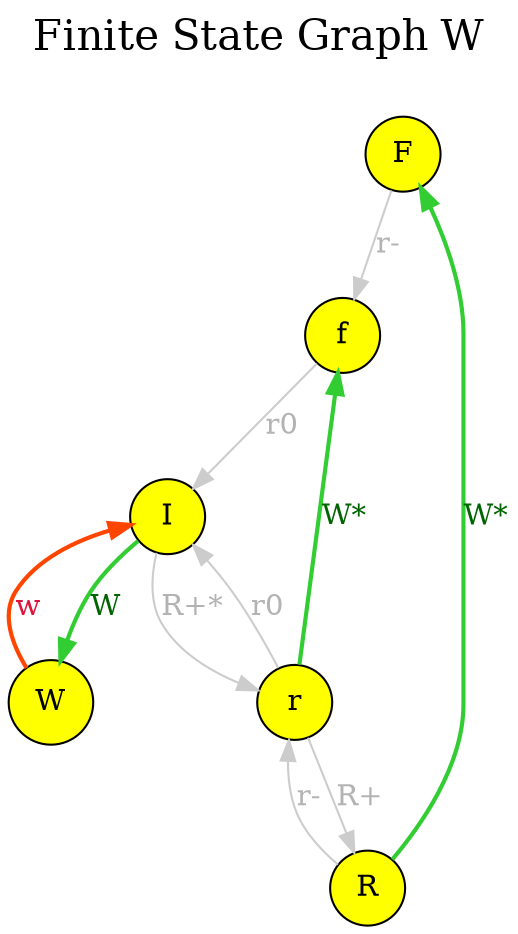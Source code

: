 digraph Cached {

   graph [ label="Finite State Graph W
 ", labelloc=t, fontsize=20, labeldistance=2 ]
   edge  [ color=gray40, labelfontcolor=gray20, labeldistance=0.5 ]
   size = "12,12";
   F   [shape=circle pos="1,1!", style=filled, fillcolor=yellow]
   R   [shape=circle pos="2,1!", style=filled, fillcolor=yellow]
   f   [shape=circle pos="1,2!", style=filled, fillcolor=yellow]
   r   [shape=circle pos="2,2!", style=filled, fillcolor=yellow]
   I   [shape=circle pos="1,3!", style=filled, fillcolor=yellow]
   W   [shape=circle pos="2,3!", style=filled, fillcolor=yellow]
   W   -> I   [ color=orangered, style=bold, label="w", fontsize=14, fontcolor=crimson, labeldistance=0.5 ]
   I   -> W   [ color=limegreen, style=bold, label="W", fontsize=14, fontcolor=darkgreen, labeldistance=0.5 ]
   r   -> f   [ color=limegreen, style=bold, label="W*", fontsize=14, fontcolor=darkgreen, labeldistance=0.5 ]
   R   -> F   [ color=limegreen, style=bold, label="W*", fontsize=14, fontcolor=darkgreen, labeldistance=0.5 ]
   r   -> I   [ color=gray80, label="r0", fontsize=14, fontcolor=gray70, labeldistance=0.5 ]
   R   -> r   [ color=gray80, label="r-", fontsize=14, fontcolor=gray70, labeldistance=0.5 ]
   f   -> I   [ color=gray80, label="r0", fontsize=14, fontcolor=gray70, labeldistance=0.5 ]
   F   -> f   [ color=gray80, label="r-", fontsize=14, fontcolor=gray70, labeldistance=0.5 ]
   I   -> r   [ color=gray80, label="R+*", fontsize=14, fontcolor=gray70, labeldistance=0.5 ]
   r   -> R   [ color=gray80, label="R+", fontsize=14, fontcolor=gray70, labeldistance=0.5 ]

 }

